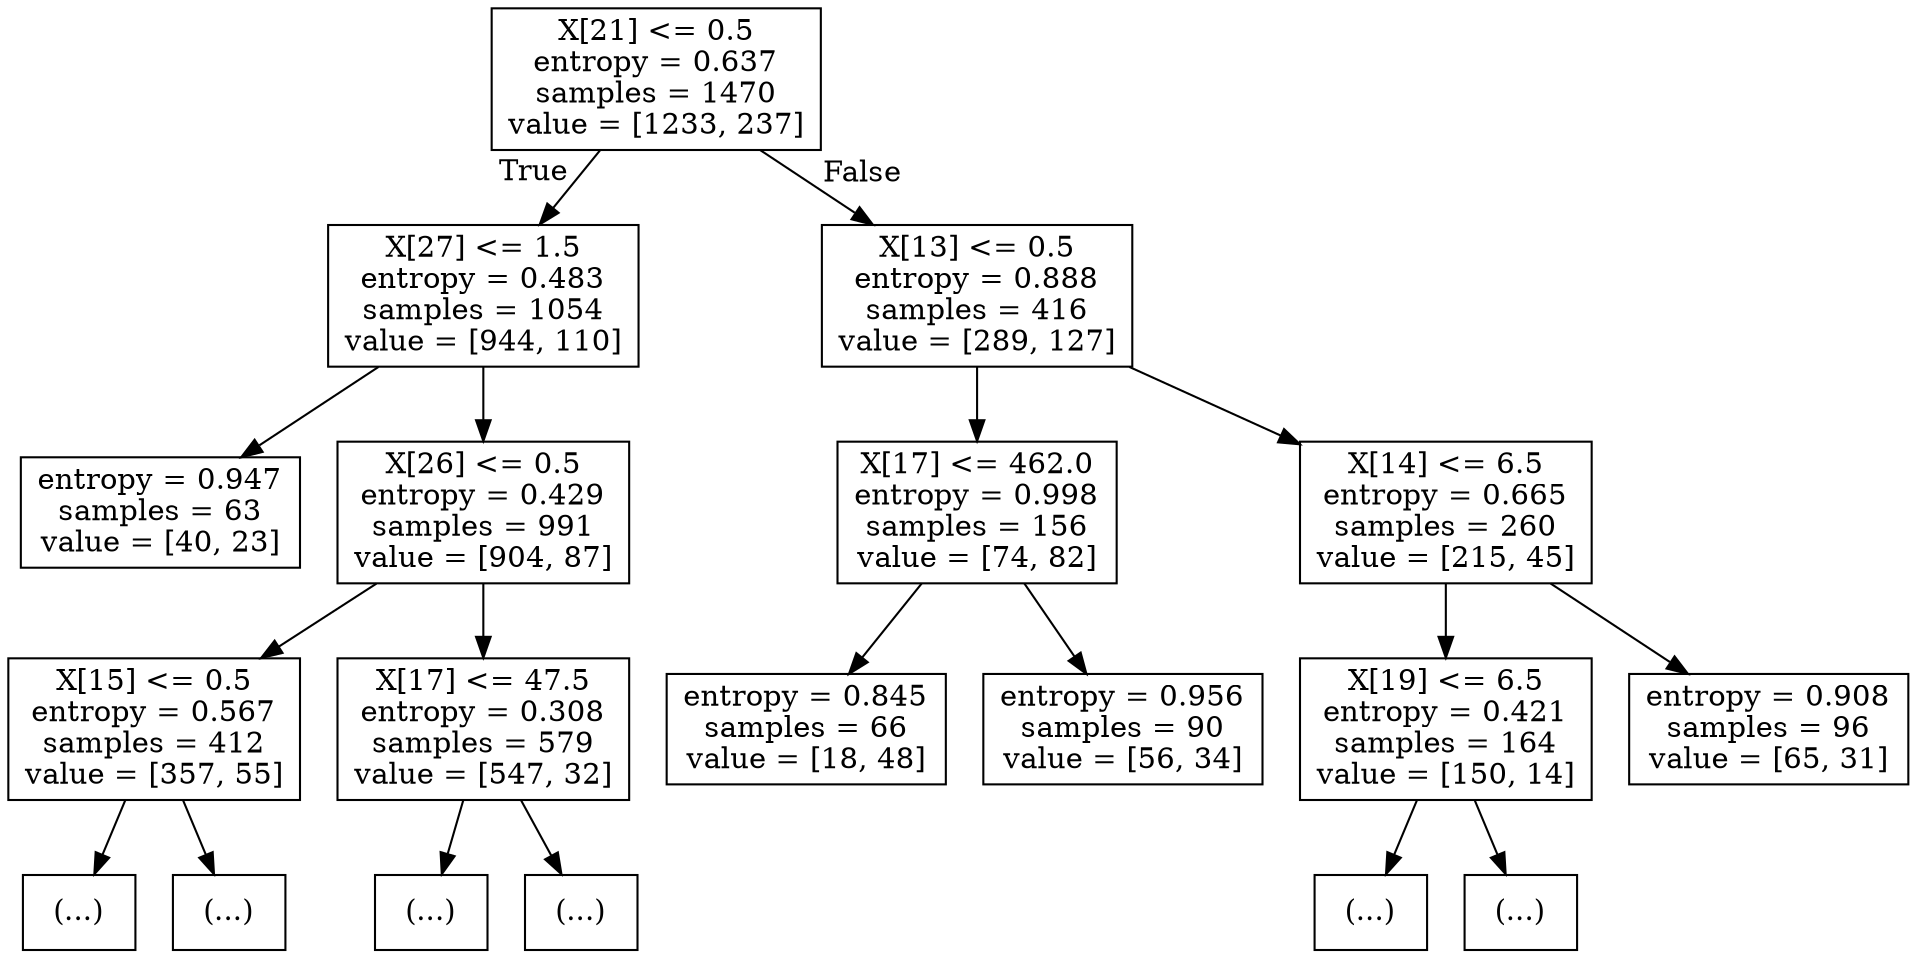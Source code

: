 digraph Tree {
node [shape=box] ;
0 [label="X[21] <= 0.5\nentropy = 0.637\nsamples = 1470\nvalue = [1233, 237]"] ;
1 [label="X[27] <= 1.5\nentropy = 0.483\nsamples = 1054\nvalue = [944, 110]"] ;
0 -> 1 [labeldistance=2.5, labelangle=45, headlabel="True"] ;
2 [label="entropy = 0.947\nsamples = 63\nvalue = [40, 23]"] ;
1 -> 2 ;
3 [label="X[26] <= 0.5\nentropy = 0.429\nsamples = 991\nvalue = [904, 87]"] ;
1 -> 3 ;
4 [label="X[15] <= 0.5\nentropy = 0.567\nsamples = 412\nvalue = [357, 55]"] ;
3 -> 4 ;
5 [label="(...)"] ;
4 -> 5 ;
6 [label="(...)"] ;
4 -> 6 ;
15 [label="X[17] <= 47.5\nentropy = 0.308\nsamples = 579\nvalue = [547, 32]"] ;
3 -> 15 ;
16 [label="(...)"] ;
15 -> 16 ;
17 [label="(...)"] ;
15 -> 17 ;
32 [label="X[13] <= 0.5\nentropy = 0.888\nsamples = 416\nvalue = [289, 127]"] ;
0 -> 32 [labeldistance=2.5, labelangle=-45, headlabel="False"] ;
33 [label="X[17] <= 462.0\nentropy = 0.998\nsamples = 156\nvalue = [74, 82]"] ;
32 -> 33 ;
34 [label="entropy = 0.845\nsamples = 66\nvalue = [18, 48]"] ;
33 -> 34 ;
35 [label="entropy = 0.956\nsamples = 90\nvalue = [56, 34]"] ;
33 -> 35 ;
36 [label="X[14] <= 6.5\nentropy = 0.665\nsamples = 260\nvalue = [215, 45]"] ;
32 -> 36 ;
37 [label="X[19] <= 6.5\nentropy = 0.421\nsamples = 164\nvalue = [150, 14]"] ;
36 -> 37 ;
38 [label="(...)"] ;
37 -> 38 ;
41 [label="(...)"] ;
37 -> 41 ;
42 [label="entropy = 0.908\nsamples = 96\nvalue = [65, 31]"] ;
36 -> 42 ;
}